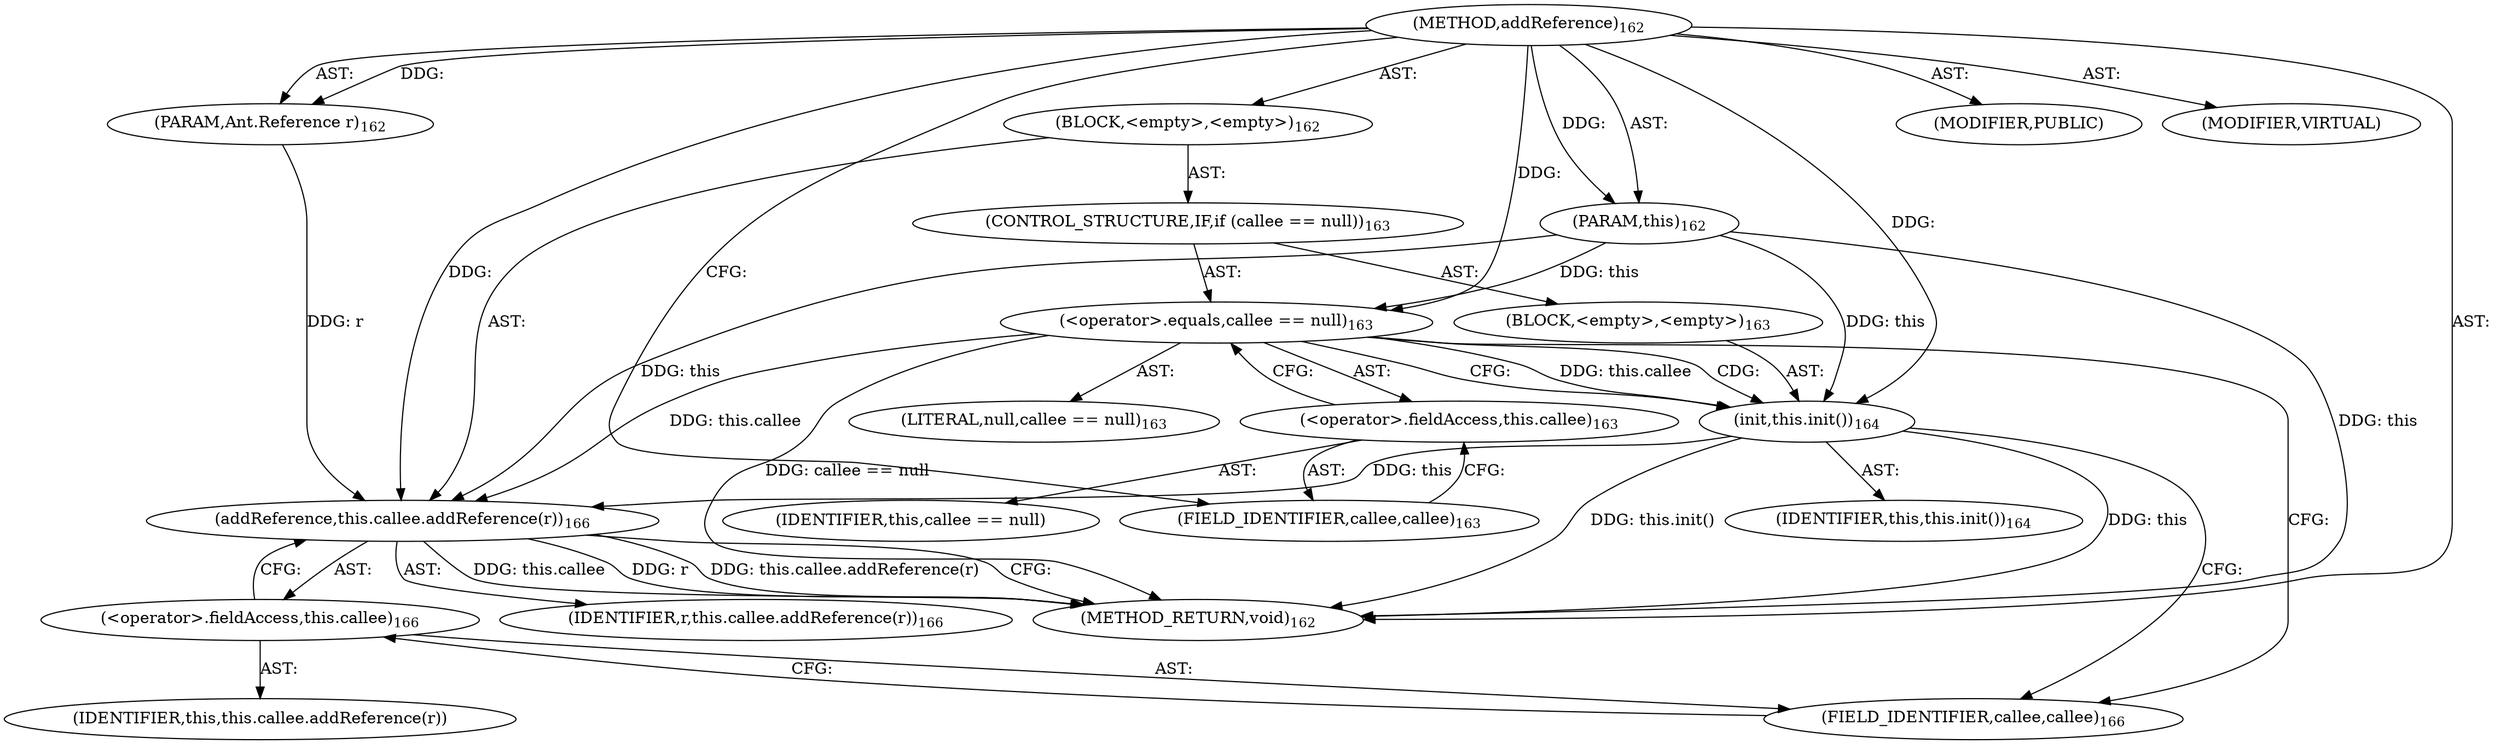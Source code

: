digraph "addReference" {  
"111669149701" [label = <(METHOD,addReference)<SUB>162</SUB>> ]
"115964116996" [label = <(PARAM,this)<SUB>162</SUB>> ]
"115964117001" [label = <(PARAM,Ant.Reference r)<SUB>162</SUB>> ]
"25769803785" [label = <(BLOCK,&lt;empty&gt;,&lt;empty&gt;)<SUB>162</SUB>> ]
"47244640259" [label = <(CONTROL_STRUCTURE,IF,if (callee == null))<SUB>163</SUB>> ]
"30064771122" [label = <(&lt;operator&gt;.equals,callee == null)<SUB>163</SUB>> ]
"30064771123" [label = <(&lt;operator&gt;.fieldAccess,this.callee)<SUB>163</SUB>> ]
"68719476770" [label = <(IDENTIFIER,this,callee == null)> ]
"55834574867" [label = <(FIELD_IDENTIFIER,callee,callee)<SUB>163</SUB>> ]
"90194313222" [label = <(LITERAL,null,callee == null)<SUB>163</SUB>> ]
"25769803786" [label = <(BLOCK,&lt;empty&gt;,&lt;empty&gt;)<SUB>163</SUB>> ]
"30064771124" [label = <(init,this.init())<SUB>164</SUB>> ]
"68719476745" [label = <(IDENTIFIER,this,this.init())<SUB>164</SUB>> ]
"30064771125" [label = <(addReference,this.callee.addReference(r))<SUB>166</SUB>> ]
"30064771126" [label = <(&lt;operator&gt;.fieldAccess,this.callee)<SUB>166</SUB>> ]
"68719476771" [label = <(IDENTIFIER,this,this.callee.addReference(r))> ]
"55834574868" [label = <(FIELD_IDENTIFIER,callee,callee)<SUB>166</SUB>> ]
"68719476772" [label = <(IDENTIFIER,r,this.callee.addReference(r))<SUB>166</SUB>> ]
"133143986190" [label = <(MODIFIER,PUBLIC)> ]
"133143986191" [label = <(MODIFIER,VIRTUAL)> ]
"128849018885" [label = <(METHOD_RETURN,void)<SUB>162</SUB>> ]
  "111669149701" -> "115964116996"  [ label = "AST: "] 
  "111669149701" -> "115964117001"  [ label = "AST: "] 
  "111669149701" -> "25769803785"  [ label = "AST: "] 
  "111669149701" -> "133143986190"  [ label = "AST: "] 
  "111669149701" -> "133143986191"  [ label = "AST: "] 
  "111669149701" -> "128849018885"  [ label = "AST: "] 
  "25769803785" -> "47244640259"  [ label = "AST: "] 
  "25769803785" -> "30064771125"  [ label = "AST: "] 
  "47244640259" -> "30064771122"  [ label = "AST: "] 
  "47244640259" -> "25769803786"  [ label = "AST: "] 
  "30064771122" -> "30064771123"  [ label = "AST: "] 
  "30064771122" -> "90194313222"  [ label = "AST: "] 
  "30064771123" -> "68719476770"  [ label = "AST: "] 
  "30064771123" -> "55834574867"  [ label = "AST: "] 
  "25769803786" -> "30064771124"  [ label = "AST: "] 
  "30064771124" -> "68719476745"  [ label = "AST: "] 
  "30064771125" -> "30064771126"  [ label = "AST: "] 
  "30064771125" -> "68719476772"  [ label = "AST: "] 
  "30064771126" -> "68719476771"  [ label = "AST: "] 
  "30064771126" -> "55834574868"  [ label = "AST: "] 
  "30064771125" -> "128849018885"  [ label = "CFG: "] 
  "30064771122" -> "30064771124"  [ label = "CFG: "] 
  "30064771122" -> "55834574868"  [ label = "CFG: "] 
  "30064771126" -> "30064771125"  [ label = "CFG: "] 
  "30064771123" -> "30064771122"  [ label = "CFG: "] 
  "30064771124" -> "55834574868"  [ label = "CFG: "] 
  "55834574868" -> "30064771126"  [ label = "CFG: "] 
  "55834574867" -> "30064771123"  [ label = "CFG: "] 
  "111669149701" -> "55834574867"  [ label = "CFG: "] 
  "115964116996" -> "128849018885"  [ label = "DDG: this"] 
  "30064771122" -> "128849018885"  [ label = "DDG: callee == null"] 
  "30064771124" -> "128849018885"  [ label = "DDG: this"] 
  "30064771124" -> "128849018885"  [ label = "DDG: this.init()"] 
  "30064771125" -> "128849018885"  [ label = "DDG: this.callee"] 
  "30064771125" -> "128849018885"  [ label = "DDG: r"] 
  "30064771125" -> "128849018885"  [ label = "DDG: this.callee.addReference(r)"] 
  "111669149701" -> "115964116996"  [ label = "DDG: "] 
  "111669149701" -> "115964117001"  [ label = "DDG: "] 
  "115964116996" -> "30064771125"  [ label = "DDG: this"] 
  "30064771122" -> "30064771125"  [ label = "DDG: this.callee"] 
  "30064771124" -> "30064771125"  [ label = "DDG: this"] 
  "115964117001" -> "30064771125"  [ label = "DDG: r"] 
  "111669149701" -> "30064771125"  [ label = "DDG: "] 
  "115964116996" -> "30064771122"  [ label = "DDG: this"] 
  "111669149701" -> "30064771122"  [ label = "DDG: "] 
  "115964116996" -> "30064771124"  [ label = "DDG: this"] 
  "30064771122" -> "30064771124"  [ label = "DDG: this.callee"] 
  "111669149701" -> "30064771124"  [ label = "DDG: "] 
  "30064771122" -> "30064771124"  [ label = "CDG: "] 
}
